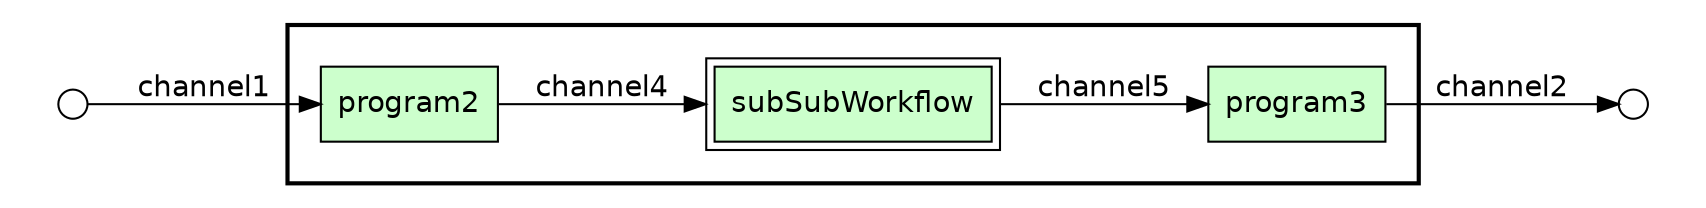 
/* Start of top-level graph */
digraph Workflow {
rankdir=LR

/* Start of double cluster for drawing box around nodes in workflow */
subgraph cluster_workflow_box_outer { label=""; color=black; penwidth=2
subgraph cluster_workflow_box_inner { label=""; penwidth=0

/* Style for nodes representing atomic programs in workflow */
node[shape=box style=filled fillcolor="#CCFFCC" peripheries=1 fontname=Helvetica]

/* Nodes representing atomic programs in workflow */
program2
program3

/* Style for nodes representing composite programs (sub-workflows) in workflow */
node[shape=box style=filled fillcolor="#CCFFCC" peripheries=2 fontname=Helvetica]

/* Nodes representing composite programs (sub-workflows) in workflow */
subSubWorkflow

/* Style for edges representing channels between programs in workflow */
edge[fontname=Helvetica]

/* Edges representing channels between programs in workflow */
program2 -> subSubWorkflow [label=channel4]
subSubWorkflow -> program3 [label=channel5]

/* End of double cluster for drawing box around nodes in workflow */
}}

/* Hidden double-cluster for grouping workflow input ports */
subgraph cluster_input_ports_group_outer { label=""; penwidth=0
subgraph cluster_input_ports_group_inner { label=""; penwidth=0

/* Style for nodes representing workflow input ports */
node[shape=circle style=filled fillcolor="#FFFFFF" peripheries=1 fontname=Helvetica width=0.2]

/* Nodes representing workflow input ports */
channel1_input_port [label=""]

/* End of double-cluster for grouping workflow input ports */
}}

/* Hidden double-cluster for grouping workflow output ports */
subgraph cluster_output_ports_group_outer { label=""; penwidth=0
subgraph cluster_output_ports_group_inner { label=""; penwidth=0

/* Style for nodes representing workflow output ports */
node[shape=circle style=filled fillcolor="#FFFFFF" peripheries=1 fontname=Helvetica width=0.2]

/* Nodes representing workflow output ports */
channel2_output_port [label=""]

/* End of double-cluster for grouping workflow output ports */
}}

/* Style for edges representing channels between programs and workflow input ports */
edge[fontname=Helvetica]

/* Edges representing channels between programs and workflow input ports */
channel1_input_port -> program2 [label=channel1]

/* Style for edges representing channels between programs and workflow output ports */
edge[fontname=Helvetica]

/* Edges representing channels between programs and workflow output ports */
program3 -> channel2_output_port [label=channel2]

/* End of top-level graph */
}
